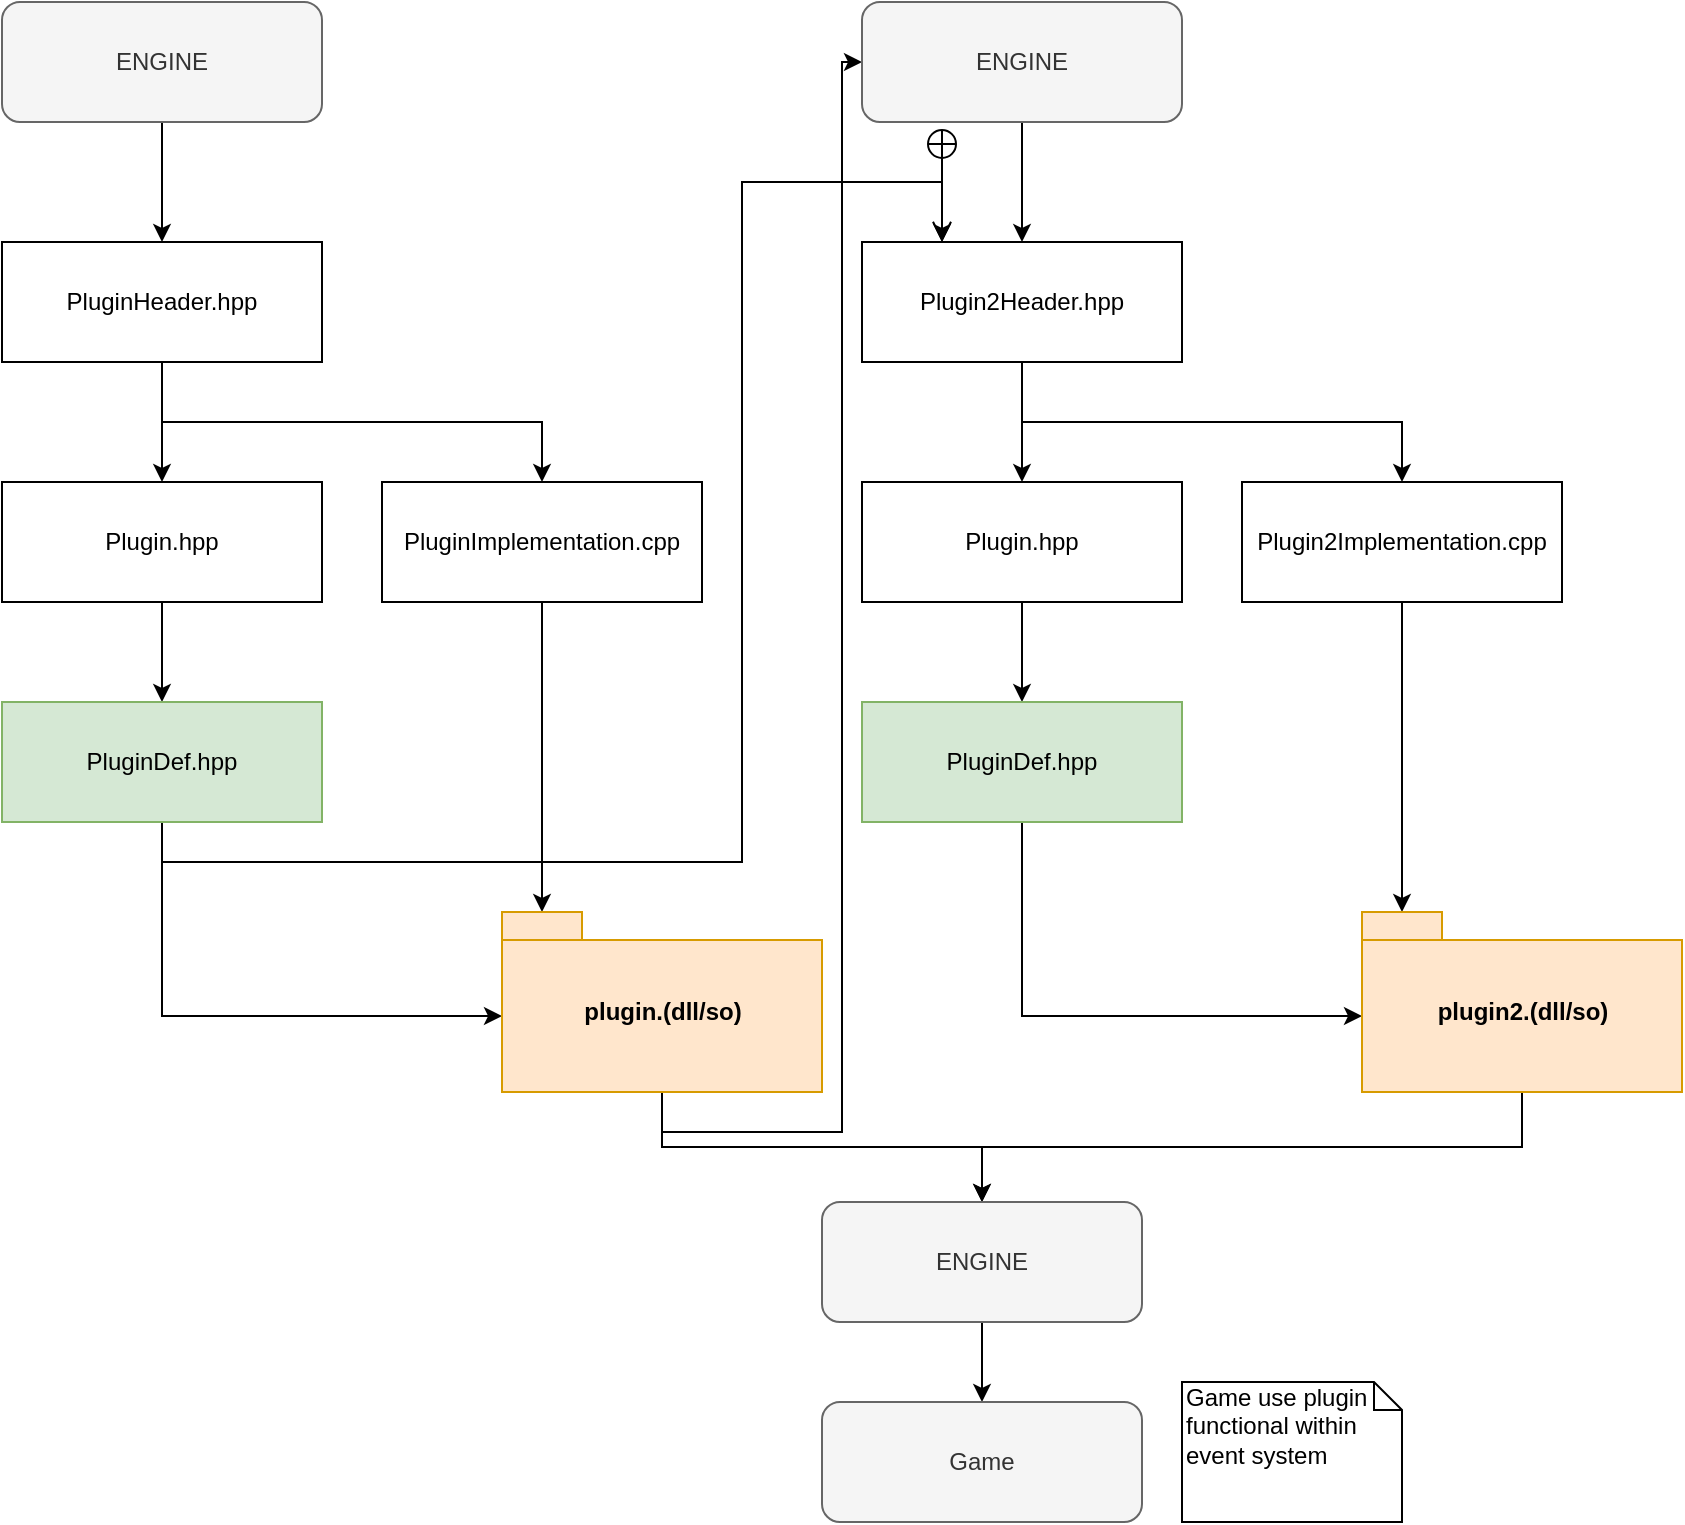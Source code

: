 <mxfile version="10.6.5" type="github"><diagram id="L8r_NVoUl5Cg5XM5oJjA" name="Page-1"><mxGraphModel dx="1394" dy="837" grid="1" gridSize="10" guides="1" tooltips="1" connect="1" arrows="1" fold="1" page="1" pageScale="1" pageWidth="1100" pageHeight="850" math="0" shadow="0"><root><mxCell id="0"/><mxCell id="1" parent="0"/><mxCell id="4_8eyfmJmoDtOdX-rKDf-1" style="edgeStyle=orthogonalEdgeStyle;rounded=0;orthogonalLoop=1;jettySize=auto;html=1;exitX=0.5;exitY=1;exitDx=0;exitDy=0;entryX=0.5;entryY=0;entryDx=0;entryDy=0;" edge="1" parent="1" source="4_8eyfmJmoDtOdX-rKDf-2" target="4_8eyfmJmoDtOdX-rKDf-5"><mxGeometry relative="1" as="geometry"/></mxCell><mxCell id="4_8eyfmJmoDtOdX-rKDf-2" value="Plugin.hpp" style="rounded=0;whiteSpace=wrap;html=1;" vertex="1" parent="1"><mxGeometry x="40" y="280" width="160" height="60" as="geometry"/></mxCell><mxCell id="4_8eyfmJmoDtOdX-rKDf-3" style="edgeStyle=orthogonalEdgeStyle;rounded=0;orthogonalLoop=1;jettySize=auto;html=1;exitX=0.5;exitY=1;exitDx=0;exitDy=0;entryX=0.25;entryY=0;entryDx=0;entryDy=0;" edge="1" parent="1" source="4_8eyfmJmoDtOdX-rKDf-5" target="4_8eyfmJmoDtOdX-rKDf-18"><mxGeometry relative="1" as="geometry"><Array as="points"><mxPoint x="120" y="470"/><mxPoint x="410" y="470"/><mxPoint x="410" y="130"/><mxPoint x="510" y="130"/></Array></mxGeometry></mxCell><mxCell id="4_8eyfmJmoDtOdX-rKDf-4" style="edgeStyle=orthogonalEdgeStyle;rounded=0;orthogonalLoop=1;jettySize=auto;html=1;exitX=0.5;exitY=1;exitDx=0;exitDy=0;entryX=0;entryY=0;entryDx=0;entryDy=52;entryPerimeter=0;" edge="1" parent="1" source="4_8eyfmJmoDtOdX-rKDf-5" target="4_8eyfmJmoDtOdX-rKDf-15"><mxGeometry relative="1" as="geometry"/></mxCell><mxCell id="4_8eyfmJmoDtOdX-rKDf-5" value="PluginDef.hpp" style="rounded=0;whiteSpace=wrap;html=1;fillColor=#d5e8d4;strokeColor=#82b366;" vertex="1" parent="1"><mxGeometry x="40" y="390" width="160" height="60" as="geometry"/></mxCell><mxCell id="4_8eyfmJmoDtOdX-rKDf-6" style="edgeStyle=orthogonalEdgeStyle;rounded=0;orthogonalLoop=1;jettySize=auto;html=1;exitX=0.5;exitY=1;exitDx=0;exitDy=0;" edge="1" parent="1" source="4_8eyfmJmoDtOdX-rKDf-8" target="4_8eyfmJmoDtOdX-rKDf-2"><mxGeometry relative="1" as="geometry"/></mxCell><mxCell id="4_8eyfmJmoDtOdX-rKDf-7" style="edgeStyle=orthogonalEdgeStyle;rounded=0;orthogonalLoop=1;jettySize=auto;html=1;exitX=0.5;exitY=1;exitDx=0;exitDy=0;" edge="1" parent="1" source="4_8eyfmJmoDtOdX-rKDf-8" target="4_8eyfmJmoDtOdX-rKDf-10"><mxGeometry relative="1" as="geometry"/></mxCell><mxCell id="4_8eyfmJmoDtOdX-rKDf-8" value="PluginHeader.hpp&lt;br&gt;" style="rounded=0;whiteSpace=wrap;html=1;" vertex="1" parent="1"><mxGeometry x="40" y="160" width="160" height="60" as="geometry"/></mxCell><mxCell id="4_8eyfmJmoDtOdX-rKDf-9" style="edgeStyle=orthogonalEdgeStyle;rounded=0;orthogonalLoop=1;jettySize=auto;html=1;exitX=0.5;exitY=1;exitDx=0;exitDy=0;entryX=0;entryY=0;entryDx=20;entryDy=0;entryPerimeter=0;" edge="1" parent="1" source="4_8eyfmJmoDtOdX-rKDf-10" target="4_8eyfmJmoDtOdX-rKDf-15"><mxGeometry relative="1" as="geometry"/></mxCell><mxCell id="4_8eyfmJmoDtOdX-rKDf-10" value="PluginImplementation.cpp" style="rounded=0;whiteSpace=wrap;html=1;" vertex="1" parent="1"><mxGeometry x="230" y="280" width="160" height="60" as="geometry"/></mxCell><mxCell id="4_8eyfmJmoDtOdX-rKDf-11" style="edgeStyle=orthogonalEdgeStyle;rounded=0;orthogonalLoop=1;jettySize=auto;html=1;exitX=0.5;exitY=1;exitDx=0;exitDy=0;" edge="1" parent="1" source="4_8eyfmJmoDtOdX-rKDf-12" target="4_8eyfmJmoDtOdX-rKDf-8"><mxGeometry relative="1" as="geometry"/></mxCell><mxCell id="4_8eyfmJmoDtOdX-rKDf-12" value="ENGINE" style="rounded=1;whiteSpace=wrap;html=1;fillColor=#f5f5f5;strokeColor=#666666;fontColor=#333333;" vertex="1" parent="1"><mxGeometry x="40" y="40" width="160" height="60" as="geometry"/></mxCell><mxCell id="4_8eyfmJmoDtOdX-rKDf-13" style="edgeStyle=orthogonalEdgeStyle;rounded=0;orthogonalLoop=1;jettySize=auto;html=1;exitX=0.5;exitY=1;exitDx=0;exitDy=0;exitPerimeter=0;entryX=0;entryY=0.5;entryDx=0;entryDy=0;" edge="1" parent="1" source="4_8eyfmJmoDtOdX-rKDf-15" target="4_8eyfmJmoDtOdX-rKDf-20"><mxGeometry relative="1" as="geometry"><Array as="points"><mxPoint x="370" y="605"/><mxPoint x="460" y="605"/><mxPoint x="460" y="70"/></Array></mxGeometry></mxCell><mxCell id="4_8eyfmJmoDtOdX-rKDf-14" style="edgeStyle=orthogonalEdgeStyle;rounded=0;orthogonalLoop=1;jettySize=auto;html=1;exitX=0.5;exitY=1;exitDx=0;exitDy=0;exitPerimeter=0;" edge="1" parent="1" source="4_8eyfmJmoDtOdX-rKDf-15" target="4_8eyfmJmoDtOdX-rKDf-31"><mxGeometry relative="1" as="geometry"/></mxCell><mxCell id="4_8eyfmJmoDtOdX-rKDf-15" value="plugin.(dll/so)" style="shape=folder;fontStyle=1;spacingTop=10;tabWidth=40;tabHeight=14;tabPosition=left;html=1;fillColor=#ffe6cc;strokeColor=#d79b00;" vertex="1" parent="1"><mxGeometry x="290" y="495" width="160" height="90" as="geometry"/></mxCell><mxCell id="4_8eyfmJmoDtOdX-rKDf-16" style="edgeStyle=orthogonalEdgeStyle;rounded=0;orthogonalLoop=1;jettySize=auto;html=1;exitX=0.5;exitY=1;exitDx=0;exitDy=0;entryX=0.5;entryY=0;entryDx=0;entryDy=0;" edge="1" parent="1" source="4_8eyfmJmoDtOdX-rKDf-18" target="4_8eyfmJmoDtOdX-rKDf-23"><mxGeometry relative="1" as="geometry"/></mxCell><mxCell id="4_8eyfmJmoDtOdX-rKDf-17" style="edgeStyle=orthogonalEdgeStyle;rounded=0;orthogonalLoop=1;jettySize=auto;html=1;exitX=0.5;exitY=1;exitDx=0;exitDy=0;" edge="1" parent="1" source="4_8eyfmJmoDtOdX-rKDf-18" target="4_8eyfmJmoDtOdX-rKDf-27"><mxGeometry relative="1" as="geometry"/></mxCell><mxCell id="4_8eyfmJmoDtOdX-rKDf-18" value="Plugin2Header.hpp&lt;br&gt;" style="rounded=0;whiteSpace=wrap;html=1;" vertex="1" parent="1"><mxGeometry x="470" y="160" width="160" height="60" as="geometry"/></mxCell><mxCell id="4_8eyfmJmoDtOdX-rKDf-19" style="edgeStyle=orthogonalEdgeStyle;rounded=0;orthogonalLoop=1;jettySize=auto;html=1;exitX=0.5;exitY=1;exitDx=0;exitDy=0;entryX=0.5;entryY=0;entryDx=0;entryDy=0;" edge="1" parent="1" source="4_8eyfmJmoDtOdX-rKDf-20" target="4_8eyfmJmoDtOdX-rKDf-18"><mxGeometry relative="1" as="geometry"/></mxCell><mxCell id="4_8eyfmJmoDtOdX-rKDf-20" value="ENGINE" style="rounded=1;whiteSpace=wrap;html=1;fillColor=#f5f5f5;strokeColor=#666666;fontColor=#333333;" vertex="1" parent="1"><mxGeometry x="470" y="40" width="160" height="60" as="geometry"/></mxCell><mxCell id="4_8eyfmJmoDtOdX-rKDf-21" value="" style="endArrow=open;startArrow=circlePlus;endFill=0;startFill=0;endSize=8;html=1;entryX=0.25;entryY=0;entryDx=0;entryDy=0;" edge="1" parent="1" target="4_8eyfmJmoDtOdX-rKDf-18"><mxGeometry width="160" relative="1" as="geometry"><mxPoint x="510" y="103" as="sourcePoint"/><mxPoint x="790" y="360" as="targetPoint"/></mxGeometry></mxCell><mxCell id="4_8eyfmJmoDtOdX-rKDf-22" style="edgeStyle=orthogonalEdgeStyle;rounded=0;orthogonalLoop=1;jettySize=auto;html=1;exitX=0.5;exitY=1;exitDx=0;exitDy=0;entryX=0.5;entryY=0;entryDx=0;entryDy=0;" edge="1" parent="1" source="4_8eyfmJmoDtOdX-rKDf-23" target="4_8eyfmJmoDtOdX-rKDf-25"><mxGeometry relative="1" as="geometry"/></mxCell><mxCell id="4_8eyfmJmoDtOdX-rKDf-23" value="Plugin.hpp" style="rounded=0;whiteSpace=wrap;html=1;" vertex="1" parent="1"><mxGeometry x="470" y="280" width="160" height="60" as="geometry"/></mxCell><mxCell id="4_8eyfmJmoDtOdX-rKDf-24" style="edgeStyle=orthogonalEdgeStyle;rounded=0;orthogonalLoop=1;jettySize=auto;html=1;exitX=0.5;exitY=1;exitDx=0;exitDy=0;entryX=0;entryY=0;entryDx=0;entryDy=52;entryPerimeter=0;" edge="1" parent="1" source="4_8eyfmJmoDtOdX-rKDf-25" target="4_8eyfmJmoDtOdX-rKDf-29"><mxGeometry relative="1" as="geometry"/></mxCell><mxCell id="4_8eyfmJmoDtOdX-rKDf-25" value="PluginDef.hpp" style="rounded=0;whiteSpace=wrap;html=1;fillColor=#d5e8d4;strokeColor=#82b366;" vertex="1" parent="1"><mxGeometry x="470" y="390" width="160" height="60" as="geometry"/></mxCell><mxCell id="4_8eyfmJmoDtOdX-rKDf-26" style="edgeStyle=orthogonalEdgeStyle;rounded=0;orthogonalLoop=1;jettySize=auto;html=1;exitX=0.5;exitY=1;exitDx=0;exitDy=0;entryX=0;entryY=0;entryDx=20;entryDy=0;entryPerimeter=0;" edge="1" parent="1" source="4_8eyfmJmoDtOdX-rKDf-27" target="4_8eyfmJmoDtOdX-rKDf-29"><mxGeometry relative="1" as="geometry"/></mxCell><mxCell id="4_8eyfmJmoDtOdX-rKDf-27" value="Plugin2Implementation.cpp" style="rounded=0;whiteSpace=wrap;html=1;" vertex="1" parent="1"><mxGeometry x="660" y="280" width="160" height="60" as="geometry"/></mxCell><mxCell id="4_8eyfmJmoDtOdX-rKDf-28" style="edgeStyle=orthogonalEdgeStyle;rounded=0;orthogonalLoop=1;jettySize=auto;html=1;exitX=0.5;exitY=1;exitDx=0;exitDy=0;exitPerimeter=0;" edge="1" parent="1" source="4_8eyfmJmoDtOdX-rKDf-29" target="4_8eyfmJmoDtOdX-rKDf-31"><mxGeometry relative="1" as="geometry"/></mxCell><mxCell id="4_8eyfmJmoDtOdX-rKDf-29" value="plugin2.(dll/so)" style="shape=folder;fontStyle=1;spacingTop=10;tabWidth=40;tabHeight=14;tabPosition=left;html=1;fillColor=#ffe6cc;strokeColor=#d79b00;" vertex="1" parent="1"><mxGeometry x="720" y="495" width="160" height="90" as="geometry"/></mxCell><mxCell id="4_8eyfmJmoDtOdX-rKDf-30" style="edgeStyle=orthogonalEdgeStyle;rounded=0;orthogonalLoop=1;jettySize=auto;html=1;exitX=0.5;exitY=1;exitDx=0;exitDy=0;entryX=0.5;entryY=0;entryDx=0;entryDy=0;" edge="1" parent="1" source="4_8eyfmJmoDtOdX-rKDf-31" target="4_8eyfmJmoDtOdX-rKDf-32"><mxGeometry relative="1" as="geometry"/></mxCell><mxCell id="4_8eyfmJmoDtOdX-rKDf-31" value="ENGINE" style="rounded=1;whiteSpace=wrap;html=1;fillColor=#f5f5f5;strokeColor=#666666;fontColor=#333333;" vertex="1" parent="1"><mxGeometry x="450" y="640" width="160" height="60" as="geometry"/></mxCell><mxCell id="4_8eyfmJmoDtOdX-rKDf-32" value="Game" style="rounded=1;whiteSpace=wrap;html=1;fillColor=#f5f5f5;strokeColor=#666666;fontColor=#333333;" vertex="1" parent="1"><mxGeometry x="450" y="740" width="160" height="60" as="geometry"/></mxCell><mxCell id="4_8eyfmJmoDtOdX-rKDf-33" value="Game use plugin functional within event system" style="shape=note;whiteSpace=wrap;html=1;size=14;verticalAlign=top;align=left;spacingTop=-6;" vertex="1" parent="1"><mxGeometry x="630" y="730" width="110" height="70" as="geometry"/></mxCell></root></mxGraphModel></diagram></mxfile>